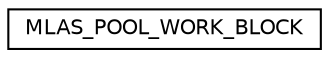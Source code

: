 digraph "Graphical Class Hierarchy"
{
  edge [fontname="Helvetica",fontsize="10",labelfontname="Helvetica",labelfontsize="10"];
  node [fontname="Helvetica",fontsize="10",shape=record];
  rankdir="LR";
  Node0 [label="MLAS_POOL_WORK_BLOCK",height=0.2,width=0.4,color="black", fillcolor="white", style="filled",URL="$structMLAS__POOL__WORK__BLOCK.html"];
}
